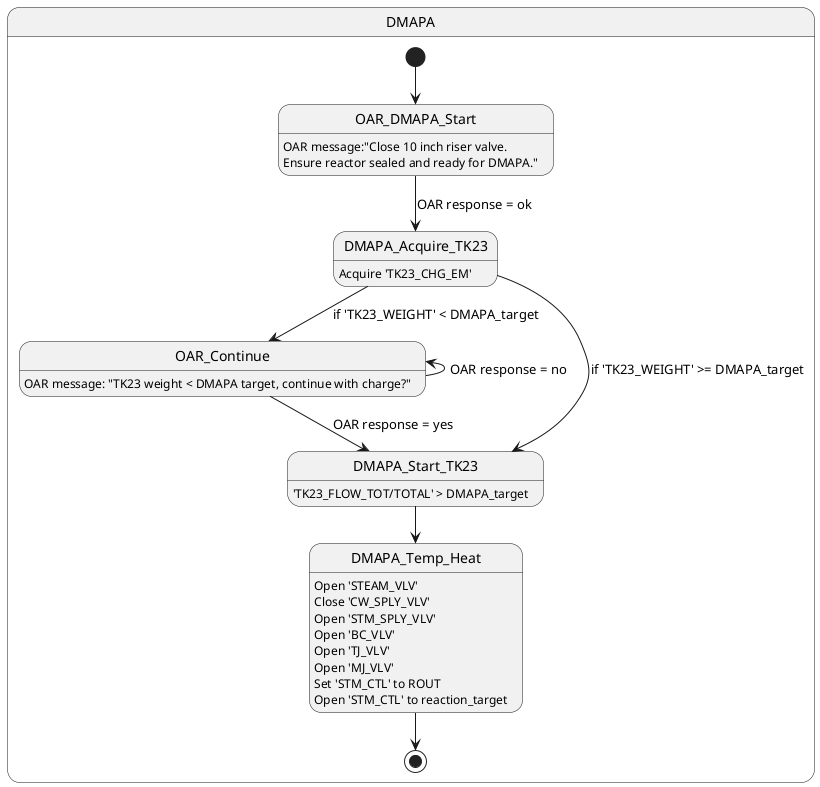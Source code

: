 @startuml
state DMAPA {

[*] --> OAR_DMAPA_Start
OAR_DMAPA_Start: OAR message:"Close 10 inch riser valve. \n\
Ensure reactor sealed and ready for DMAPA."

OAR_DMAPA_Start --> DMAPA_Acquire_TK23: OAR response = ok
DMAPA_Acquire_TK23: Acquire 'TK23_CHG_EM'

DMAPA_Acquire_TK23 --> DMAPA_Start_TK23: if 'TK23_WEIGHT' >= DMAPA_target
DMAPA_Acquire_TK23 --> OAR_Continue: if 'TK23_WEIGHT' < DMAPA_target
OAR_Continue: OAR message: "TK23 weight < DMAPA target, continue with charge?"

OAR_Continue --> DMAPA_Start_TK23: OAR response = yes
OAR_Continue -up-> OAR_Continue: OAR response = no

DMAPA_Start_TK23: 'TK23_FLOW_TOT/TOTAL' > DMAPA_target

DMAPA_Start_TK23 --> DMAPA_Temp_Heat
DMAPA_Temp_Heat: Open 'STEAM_VLV'
DMAPA_Temp_Heat: Close 'CW_SPLY_VLV'
DMAPA_Temp_Heat: Open 'STM_SPLY_VLV'
DMAPA_Temp_Heat: Open 'BC_VLV'
DMAPA_Temp_Heat: Open 'TJ_VLV'
DMAPA_Temp_Heat: Open 'MJ_VLV'
DMAPA_Temp_Heat: Set 'STM_CTL' to ROUT
DMAPA_Temp_Heat: Open 'STM_CTL' to reaction_target

DMAPA_Temp_Heat --> [*]

}
@enduml